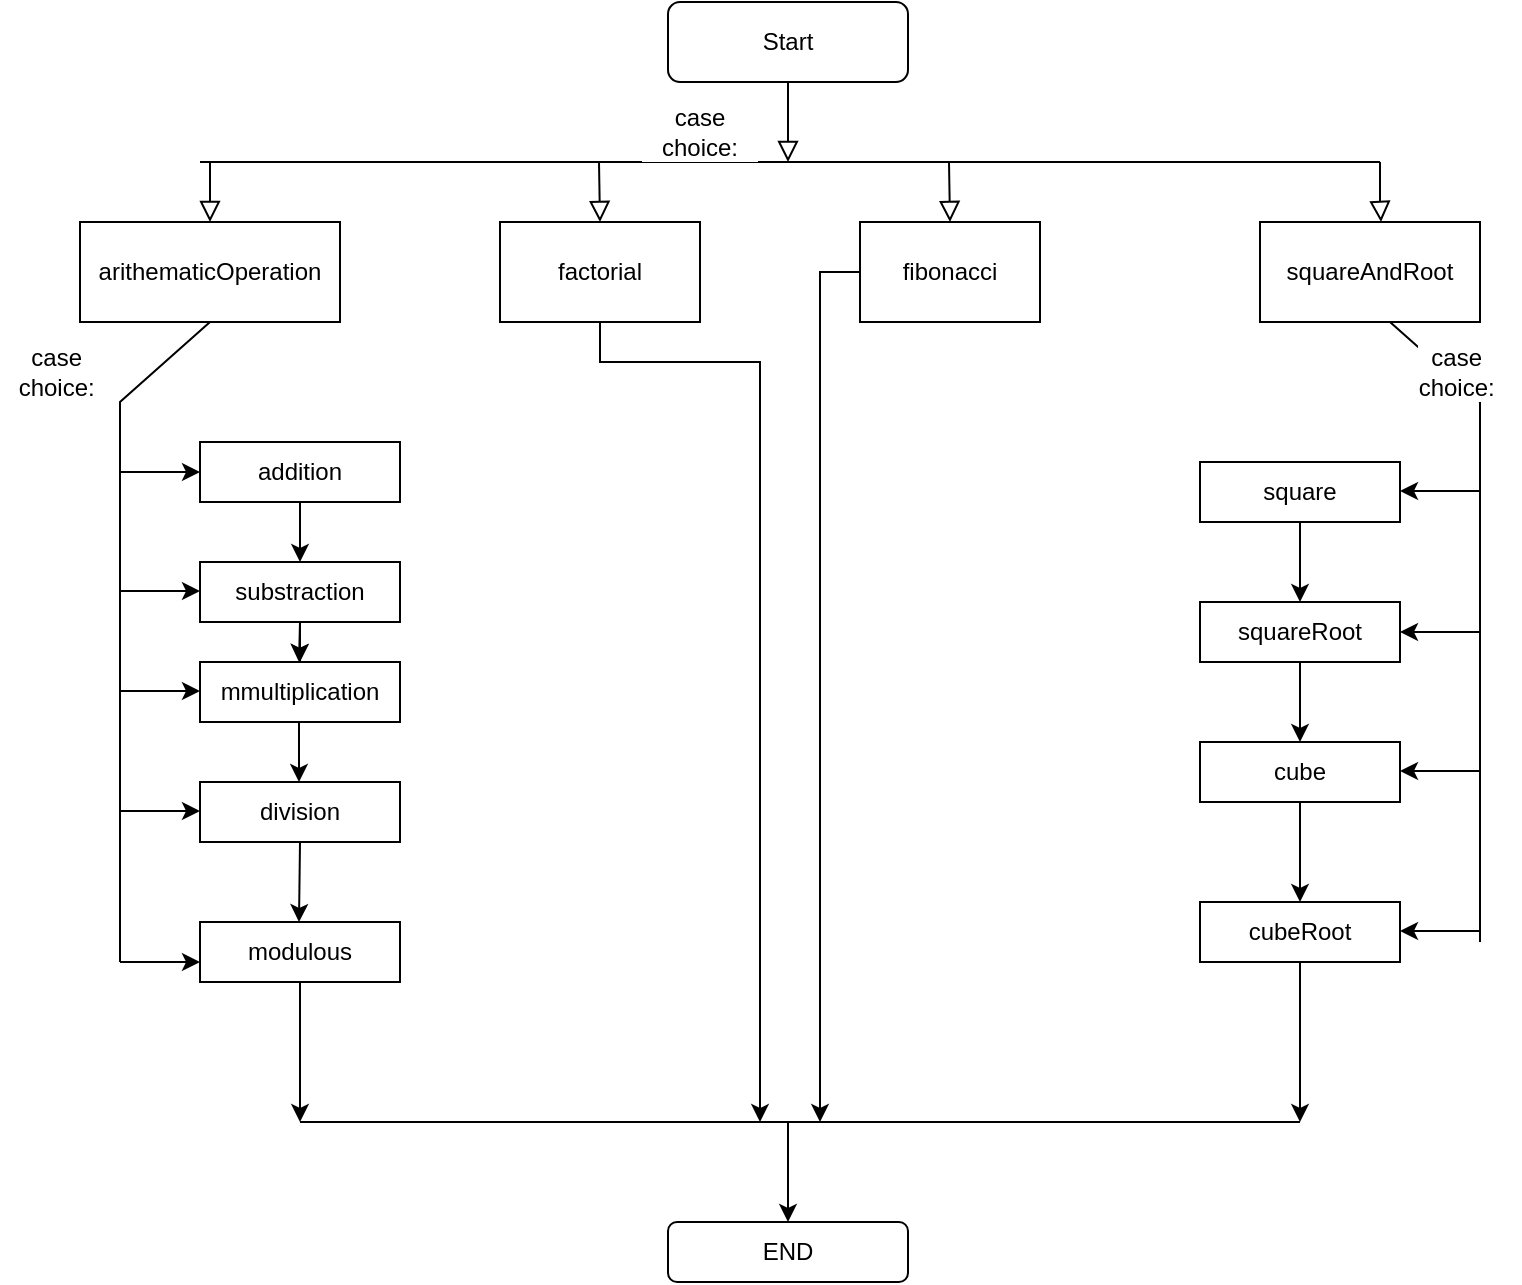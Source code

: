 <mxfile version="17.4.0" type="github">
  <diagram id="C5RBs43oDa-KdzZeNtuy" name="Page-1">
    <mxGraphModel dx="1378" dy="571" grid="1" gridSize="10" guides="1" tooltips="1" connect="1" arrows="1" fold="1" page="1" pageScale="1" pageWidth="827" pageHeight="1169" math="0" shadow="0">
      <root>
        <mxCell id="WIyWlLk6GJQsqaUBKTNV-0" />
        <mxCell id="WIyWlLk6GJQsqaUBKTNV-1" parent="WIyWlLk6GJQsqaUBKTNV-0" />
        <mxCell id="WIyWlLk6GJQsqaUBKTNV-2" value="" style="rounded=0;html=1;jettySize=auto;orthogonalLoop=1;fontSize=11;endArrow=block;endFill=0;endSize=8;strokeWidth=1;shadow=0;labelBackgroundColor=none;edgeStyle=orthogonalEdgeStyle;" parent="WIyWlLk6GJQsqaUBKTNV-1" source="WIyWlLk6GJQsqaUBKTNV-3" edge="1">
          <mxGeometry relative="1" as="geometry">
            <mxPoint x="414" y="120" as="targetPoint" />
          </mxGeometry>
        </mxCell>
        <mxCell id="WIyWlLk6GJQsqaUBKTNV-3" value="Start" style="rounded=1;whiteSpace=wrap;html=1;fontSize=12;glass=0;strokeWidth=1;shadow=0;" parent="WIyWlLk6GJQsqaUBKTNV-1" vertex="1">
          <mxGeometry x="354" y="40" width="120" height="40" as="geometry" />
        </mxCell>
        <mxCell id="P1RDxfDmJsvN-1OjrffR-0" value="squareAndRoot" style="rounded=0;whiteSpace=wrap;html=1;" vertex="1" parent="WIyWlLk6GJQsqaUBKTNV-1">
          <mxGeometry x="650" y="150" width="110" height="50" as="geometry" />
        </mxCell>
        <mxCell id="P1RDxfDmJsvN-1OjrffR-77" style="edgeStyle=orthogonalEdgeStyle;rounded=0;orthogonalLoop=1;jettySize=auto;html=1;fontSize=12;fontColor=#000000;" edge="1" parent="WIyWlLk6GJQsqaUBKTNV-1" source="P1RDxfDmJsvN-1OjrffR-1">
          <mxGeometry relative="1" as="geometry">
            <mxPoint x="430" y="600" as="targetPoint" />
          </mxGeometry>
        </mxCell>
        <mxCell id="P1RDxfDmJsvN-1OjrffR-1" value="fibonacci" style="rounded=0;whiteSpace=wrap;html=1;" vertex="1" parent="WIyWlLk6GJQsqaUBKTNV-1">
          <mxGeometry x="450" y="150" width="90" height="50" as="geometry" />
        </mxCell>
        <mxCell id="P1RDxfDmJsvN-1OjrffR-74" style="edgeStyle=orthogonalEdgeStyle;rounded=0;orthogonalLoop=1;jettySize=auto;html=1;fontSize=12;fontColor=#000000;" edge="1" parent="WIyWlLk6GJQsqaUBKTNV-1" source="P1RDxfDmJsvN-1OjrffR-2">
          <mxGeometry relative="1" as="geometry">
            <mxPoint x="400" y="600" as="targetPoint" />
            <Array as="points">
              <mxPoint x="320" y="220" />
              <mxPoint x="400" y="220" />
            </Array>
          </mxGeometry>
        </mxCell>
        <mxCell id="P1RDxfDmJsvN-1OjrffR-2" value="factorial" style="rounded=0;whiteSpace=wrap;html=1;" vertex="1" parent="WIyWlLk6GJQsqaUBKTNV-1">
          <mxGeometry x="270" y="150" width="100" height="50" as="geometry" />
        </mxCell>
        <mxCell id="P1RDxfDmJsvN-1OjrffR-3" value="arithematicOperation" style="rounded=0;whiteSpace=wrap;html=1;align=center;" vertex="1" parent="WIyWlLk6GJQsqaUBKTNV-1">
          <mxGeometry x="60" y="150" width="130" height="50" as="geometry" />
        </mxCell>
        <mxCell id="P1RDxfDmJsvN-1OjrffR-8" value="" style="endArrow=none;html=1;rounded=0;fontSize=12;fontColor=#000000;" edge="1" parent="WIyWlLk6GJQsqaUBKTNV-1">
          <mxGeometry width="50" height="50" relative="1" as="geometry">
            <mxPoint x="120" y="120" as="sourcePoint" />
            <mxPoint x="710" y="120" as="targetPoint" />
          </mxGeometry>
        </mxCell>
        <mxCell id="P1RDxfDmJsvN-1OjrffR-10" value="" style="rounded=0;html=1;jettySize=auto;orthogonalLoop=1;fontSize=11;endArrow=block;endFill=0;endSize=8;strokeWidth=1;shadow=0;labelBackgroundColor=none;edgeStyle=orthogonalEdgeStyle;entryX=0.5;entryY=0;entryDx=0;entryDy=0;" edge="1" parent="WIyWlLk6GJQsqaUBKTNV-1" target="P1RDxfDmJsvN-1OjrffR-3">
          <mxGeometry relative="1" as="geometry">
            <mxPoint x="120" y="120" as="sourcePoint" />
            <mxPoint x="125" y="140" as="targetPoint" />
            <Array as="points">
              <mxPoint x="125" y="130" />
              <mxPoint x="125" y="130" />
            </Array>
          </mxGeometry>
        </mxCell>
        <mxCell id="P1RDxfDmJsvN-1OjrffR-11" value="" style="rounded=0;html=1;jettySize=auto;orthogonalLoop=1;fontSize=11;endArrow=block;endFill=0;endSize=8;strokeWidth=1;shadow=0;labelBackgroundColor=none;edgeStyle=orthogonalEdgeStyle;entryX=0.5;entryY=0;entryDx=0;entryDy=0;" edge="1" parent="WIyWlLk6GJQsqaUBKTNV-1">
          <mxGeometry relative="1" as="geometry">
            <mxPoint x="319.5" y="120" as="sourcePoint" />
            <mxPoint x="320" y="150" as="targetPoint" />
          </mxGeometry>
        </mxCell>
        <mxCell id="P1RDxfDmJsvN-1OjrffR-12" value="" style="rounded=0;html=1;jettySize=auto;orthogonalLoop=1;fontSize=11;endArrow=block;endFill=0;endSize=8;strokeWidth=1;shadow=0;labelBackgroundColor=none;edgeStyle=orthogonalEdgeStyle;entryX=0.5;entryY=0;entryDx=0;entryDy=0;" edge="1" parent="WIyWlLk6GJQsqaUBKTNV-1">
          <mxGeometry relative="1" as="geometry">
            <mxPoint x="494.5" y="120" as="sourcePoint" />
            <mxPoint x="495" y="150" as="targetPoint" />
          </mxGeometry>
        </mxCell>
        <mxCell id="P1RDxfDmJsvN-1OjrffR-13" value="" style="rounded=0;html=1;jettySize=auto;orthogonalLoop=1;fontSize=11;endArrow=block;endFill=0;endSize=8;strokeWidth=1;shadow=0;labelBackgroundColor=none;edgeStyle=orthogonalEdgeStyle;entryX=0.5;entryY=0;entryDx=0;entryDy=0;" edge="1" parent="WIyWlLk6GJQsqaUBKTNV-1">
          <mxGeometry relative="1" as="geometry">
            <mxPoint x="710" y="120" as="sourcePoint" />
            <mxPoint x="710.5" y="150" as="targetPoint" />
            <Array as="points">
              <mxPoint x="710" y="140" />
              <mxPoint x="711" y="140" />
            </Array>
          </mxGeometry>
        </mxCell>
        <mxCell id="P1RDxfDmJsvN-1OjrffR-16" value="" style="endArrow=none;html=1;rounded=0;fontSize=12;fontColor=#000000;entryX=0.5;entryY=1;entryDx=0;entryDy=0;" edge="1" parent="WIyWlLk6GJQsqaUBKTNV-1" target="P1RDxfDmJsvN-1OjrffR-3">
          <mxGeometry width="50" height="50" relative="1" as="geometry">
            <mxPoint x="80" y="520" as="sourcePoint" />
            <mxPoint x="130" y="220" as="targetPoint" />
            <Array as="points">
              <mxPoint x="80" y="280" />
              <mxPoint x="80" y="240" />
            </Array>
          </mxGeometry>
        </mxCell>
        <mxCell id="P1RDxfDmJsvN-1OjrffR-17" value="case choice:" style="text;html=1;strokeColor=none;fillColor=none;align=center;verticalAlign=middle;whiteSpace=wrap;rounded=0;labelBackgroundColor=#FFFFFF;fontSize=12;fontColor=#000000;" vertex="1" parent="WIyWlLk6GJQsqaUBKTNV-1">
          <mxGeometry x="340" y="90" width="60" height="30" as="geometry" />
        </mxCell>
        <mxCell id="P1RDxfDmJsvN-1OjrffR-18" value="case&amp;nbsp;&lt;br&gt;choice:&amp;nbsp;" style="text;html=1;strokeColor=none;fillColor=none;align=center;verticalAlign=middle;whiteSpace=wrap;rounded=0;labelBackgroundColor=#FFFFFF;fontSize=12;fontColor=#000000;" vertex="1" parent="WIyWlLk6GJQsqaUBKTNV-1">
          <mxGeometry x="20" y="210" width="60" height="30" as="geometry" />
        </mxCell>
        <mxCell id="P1RDxfDmJsvN-1OjrffR-36" value="" style="edgeStyle=orthogonalEdgeStyle;rounded=0;orthogonalLoop=1;jettySize=auto;html=1;fontSize=12;fontColor=#000000;" edge="1" parent="WIyWlLk6GJQsqaUBKTNV-1" source="P1RDxfDmJsvN-1OjrffR-19" target="P1RDxfDmJsvN-1OjrffR-22">
          <mxGeometry relative="1" as="geometry" />
        </mxCell>
        <mxCell id="P1RDxfDmJsvN-1OjrffR-19" value="addition" style="rounded=0;whiteSpace=wrap;html=1;" vertex="1" parent="WIyWlLk6GJQsqaUBKTNV-1">
          <mxGeometry x="120" y="260" width="100" height="30" as="geometry" />
        </mxCell>
        <mxCell id="P1RDxfDmJsvN-1OjrffR-20" value="division" style="rounded=0;whiteSpace=wrap;html=1;" vertex="1" parent="WIyWlLk6GJQsqaUBKTNV-1">
          <mxGeometry x="120" y="430" width="100" height="30" as="geometry" />
        </mxCell>
        <mxCell id="P1RDxfDmJsvN-1OjrffR-21" value="mmultiplication" style="rounded=0;whiteSpace=wrap;html=1;" vertex="1" parent="WIyWlLk6GJQsqaUBKTNV-1">
          <mxGeometry x="120" y="370" width="100" height="30" as="geometry" />
        </mxCell>
        <mxCell id="P1RDxfDmJsvN-1OjrffR-43" value="" style="edgeStyle=orthogonalEdgeStyle;rounded=0;orthogonalLoop=1;jettySize=auto;html=1;fontSize=12;fontColor=#000000;" edge="1" parent="WIyWlLk6GJQsqaUBKTNV-1" source="P1RDxfDmJsvN-1OjrffR-22" target="P1RDxfDmJsvN-1OjrffR-21">
          <mxGeometry relative="1" as="geometry" />
        </mxCell>
        <mxCell id="P1RDxfDmJsvN-1OjrffR-22" value="substraction" style="rounded=0;whiteSpace=wrap;html=1;" vertex="1" parent="WIyWlLk6GJQsqaUBKTNV-1">
          <mxGeometry x="120" y="320" width="100" height="30" as="geometry" />
        </mxCell>
        <mxCell id="P1RDxfDmJsvN-1OjrffR-84" style="edgeStyle=orthogonalEdgeStyle;rounded=0;orthogonalLoop=1;jettySize=auto;html=1;fontSize=12;fontColor=#000000;" edge="1" parent="WIyWlLk6GJQsqaUBKTNV-1" source="P1RDxfDmJsvN-1OjrffR-23">
          <mxGeometry relative="1" as="geometry">
            <mxPoint x="170" y="600" as="targetPoint" />
          </mxGeometry>
        </mxCell>
        <mxCell id="P1RDxfDmJsvN-1OjrffR-23" value="modulous" style="rounded=0;whiteSpace=wrap;html=1;" vertex="1" parent="WIyWlLk6GJQsqaUBKTNV-1">
          <mxGeometry x="120" y="500" width="100" height="30" as="geometry" />
        </mxCell>
        <mxCell id="P1RDxfDmJsvN-1OjrffR-29" value="" style="endArrow=classic;html=1;rounded=0;fontSize=12;fontColor=#000000;entryX=0;entryY=0.5;entryDx=0;entryDy=0;" edge="1" parent="WIyWlLk6GJQsqaUBKTNV-1" target="P1RDxfDmJsvN-1OjrffR-19">
          <mxGeometry width="50" height="50" relative="1" as="geometry">
            <mxPoint x="80" y="275" as="sourcePoint" />
            <mxPoint x="390" y="290" as="targetPoint" />
          </mxGeometry>
        </mxCell>
        <mxCell id="P1RDxfDmJsvN-1OjrffR-30" value="" style="endArrow=classic;html=1;rounded=0;fontSize=12;fontColor=#000000;entryX=0;entryY=0.5;entryDx=0;entryDy=0;" edge="1" parent="WIyWlLk6GJQsqaUBKTNV-1">
          <mxGeometry width="50" height="50" relative="1" as="geometry">
            <mxPoint x="80" y="334.5" as="sourcePoint" />
            <mxPoint x="120" y="334.5" as="targetPoint" />
          </mxGeometry>
        </mxCell>
        <mxCell id="P1RDxfDmJsvN-1OjrffR-31" value="" style="endArrow=classic;html=1;rounded=0;fontSize=12;fontColor=#000000;entryX=0;entryY=0.5;entryDx=0;entryDy=0;" edge="1" parent="WIyWlLk6GJQsqaUBKTNV-1">
          <mxGeometry width="50" height="50" relative="1" as="geometry">
            <mxPoint x="80" y="384.5" as="sourcePoint" />
            <mxPoint x="120" y="384.5" as="targetPoint" />
          </mxGeometry>
        </mxCell>
        <mxCell id="P1RDxfDmJsvN-1OjrffR-32" value="" style="endArrow=classic;html=1;rounded=0;fontSize=12;fontColor=#000000;entryX=0;entryY=0.5;entryDx=0;entryDy=0;" edge="1" parent="WIyWlLk6GJQsqaUBKTNV-1">
          <mxGeometry width="50" height="50" relative="1" as="geometry">
            <mxPoint x="80" y="444.5" as="sourcePoint" />
            <mxPoint x="120" y="444.5" as="targetPoint" />
          </mxGeometry>
        </mxCell>
        <mxCell id="P1RDxfDmJsvN-1OjrffR-35" value="" style="endArrow=classic;html=1;rounded=0;fontSize=12;fontColor=#000000;entryX=0;entryY=0.5;entryDx=0;entryDy=0;" edge="1" parent="WIyWlLk6GJQsqaUBKTNV-1">
          <mxGeometry width="50" height="50" relative="1" as="geometry">
            <mxPoint x="80" y="520" as="sourcePoint" />
            <mxPoint x="120" y="520" as="targetPoint" />
          </mxGeometry>
        </mxCell>
        <mxCell id="P1RDxfDmJsvN-1OjrffR-40" value="" style="edgeStyle=orthogonalEdgeStyle;rounded=0;orthogonalLoop=1;jettySize=auto;html=1;fontSize=12;fontColor=#000000;" edge="1" parent="WIyWlLk6GJQsqaUBKTNV-1">
          <mxGeometry relative="1" as="geometry">
            <mxPoint x="170" y="350" as="sourcePoint" />
            <mxPoint x="169.5" y="370" as="targetPoint" />
          </mxGeometry>
        </mxCell>
        <mxCell id="P1RDxfDmJsvN-1OjrffR-41" value="" style="edgeStyle=orthogonalEdgeStyle;rounded=0;orthogonalLoop=1;jettySize=auto;html=1;fontSize=12;fontColor=#000000;exitX=0.5;exitY=1;exitDx=0;exitDy=0;" edge="1" parent="WIyWlLk6GJQsqaUBKTNV-1" source="P1RDxfDmJsvN-1OjrffR-20">
          <mxGeometry relative="1" as="geometry">
            <mxPoint x="169.5" y="470" as="sourcePoint" />
            <mxPoint x="169.5" y="500" as="targetPoint" />
          </mxGeometry>
        </mxCell>
        <mxCell id="P1RDxfDmJsvN-1OjrffR-42" value="" style="edgeStyle=orthogonalEdgeStyle;rounded=0;orthogonalLoop=1;jettySize=auto;html=1;fontSize=12;fontColor=#000000;" edge="1" parent="WIyWlLk6GJQsqaUBKTNV-1">
          <mxGeometry relative="1" as="geometry">
            <mxPoint x="169.5" y="400" as="sourcePoint" />
            <mxPoint x="169.5" y="430" as="targetPoint" />
          </mxGeometry>
        </mxCell>
        <mxCell id="P1RDxfDmJsvN-1OjrffR-62" value="" style="endArrow=none;html=1;rounded=0;fontSize=12;fontColor=#000000;entryX=0.5;entryY=1;entryDx=0;entryDy=0;" edge="1" parent="WIyWlLk6GJQsqaUBKTNV-1">
          <mxGeometry width="50" height="50" relative="1" as="geometry">
            <mxPoint x="760" y="510" as="sourcePoint" />
            <mxPoint x="715" y="200" as="targetPoint" />
            <Array as="points">
              <mxPoint x="760" y="290" />
              <mxPoint x="760" y="240" />
            </Array>
          </mxGeometry>
        </mxCell>
        <mxCell id="P1RDxfDmJsvN-1OjrffR-83" style="edgeStyle=orthogonalEdgeStyle;rounded=0;orthogonalLoop=1;jettySize=auto;html=1;fontSize=12;fontColor=#000000;" edge="1" parent="WIyWlLk6GJQsqaUBKTNV-1" source="P1RDxfDmJsvN-1OjrffR-63">
          <mxGeometry relative="1" as="geometry">
            <mxPoint x="670" y="600" as="targetPoint" />
          </mxGeometry>
        </mxCell>
        <mxCell id="P1RDxfDmJsvN-1OjrffR-63" value="cubeRoot" style="rounded=0;whiteSpace=wrap;html=1;" vertex="1" parent="WIyWlLk6GJQsqaUBKTNV-1">
          <mxGeometry x="620" y="490" width="100" height="30" as="geometry" />
        </mxCell>
        <mxCell id="P1RDxfDmJsvN-1OjrffR-80" value="" style="edgeStyle=orthogonalEdgeStyle;rounded=0;orthogonalLoop=1;jettySize=auto;html=1;fontSize=12;fontColor=#000000;" edge="1" parent="WIyWlLk6GJQsqaUBKTNV-1" source="P1RDxfDmJsvN-1OjrffR-64" target="P1RDxfDmJsvN-1OjrffR-63">
          <mxGeometry relative="1" as="geometry" />
        </mxCell>
        <mxCell id="P1RDxfDmJsvN-1OjrffR-64" value="cube" style="rounded=0;whiteSpace=wrap;html=1;" vertex="1" parent="WIyWlLk6GJQsqaUBKTNV-1">
          <mxGeometry x="620" y="410" width="100" height="30" as="geometry" />
        </mxCell>
        <mxCell id="P1RDxfDmJsvN-1OjrffR-79" value="" style="edgeStyle=orthogonalEdgeStyle;rounded=0;orthogonalLoop=1;jettySize=auto;html=1;fontSize=12;fontColor=#000000;" edge="1" parent="WIyWlLk6GJQsqaUBKTNV-1" source="P1RDxfDmJsvN-1OjrffR-65" target="P1RDxfDmJsvN-1OjrffR-64">
          <mxGeometry relative="1" as="geometry" />
        </mxCell>
        <mxCell id="P1RDxfDmJsvN-1OjrffR-65" value="squareRoot" style="rounded=0;whiteSpace=wrap;html=1;" vertex="1" parent="WIyWlLk6GJQsqaUBKTNV-1">
          <mxGeometry x="620" y="340" width="100" height="30" as="geometry" />
        </mxCell>
        <mxCell id="P1RDxfDmJsvN-1OjrffR-78" value="" style="edgeStyle=orthogonalEdgeStyle;rounded=0;orthogonalLoop=1;jettySize=auto;html=1;fontSize=12;fontColor=#000000;" edge="1" parent="WIyWlLk6GJQsqaUBKTNV-1" source="P1RDxfDmJsvN-1OjrffR-66" target="P1RDxfDmJsvN-1OjrffR-65">
          <mxGeometry relative="1" as="geometry" />
        </mxCell>
        <mxCell id="P1RDxfDmJsvN-1OjrffR-66" value="square" style="rounded=0;whiteSpace=wrap;html=1;" vertex="1" parent="WIyWlLk6GJQsqaUBKTNV-1">
          <mxGeometry x="620" y="270" width="100" height="30" as="geometry" />
        </mxCell>
        <mxCell id="P1RDxfDmJsvN-1OjrffR-68" value="" style="endArrow=classic;html=1;rounded=0;fontSize=12;fontColor=#000000;entryX=1;entryY=0.5;entryDx=0;entryDy=0;" edge="1" parent="WIyWlLk6GJQsqaUBKTNV-1" target="P1RDxfDmJsvN-1OjrffR-65">
          <mxGeometry width="50" height="50" relative="1" as="geometry">
            <mxPoint x="760" y="355" as="sourcePoint" />
            <mxPoint x="720" y="360" as="targetPoint" />
          </mxGeometry>
        </mxCell>
        <mxCell id="P1RDxfDmJsvN-1OjrffR-69" value="" style="endArrow=classic;html=1;rounded=0;fontSize=12;fontColor=#000000;entryX=1;entryY=0.5;entryDx=0;entryDy=0;" edge="1" parent="WIyWlLk6GJQsqaUBKTNV-1">
          <mxGeometry width="50" height="50" relative="1" as="geometry">
            <mxPoint x="760" y="284.5" as="sourcePoint" />
            <mxPoint x="720" y="284.5" as="targetPoint" />
          </mxGeometry>
        </mxCell>
        <mxCell id="P1RDxfDmJsvN-1OjrffR-70" value="" style="endArrow=classic;html=1;rounded=0;fontSize=12;fontColor=#000000;entryX=1;entryY=0.5;entryDx=0;entryDy=0;" edge="1" parent="WIyWlLk6GJQsqaUBKTNV-1">
          <mxGeometry width="50" height="50" relative="1" as="geometry">
            <mxPoint x="760" y="504.5" as="sourcePoint" />
            <mxPoint x="720" y="504.5" as="targetPoint" />
          </mxGeometry>
        </mxCell>
        <mxCell id="P1RDxfDmJsvN-1OjrffR-71" value="" style="endArrow=classic;html=1;rounded=0;fontSize=12;fontColor=#000000;entryX=1;entryY=0.5;entryDx=0;entryDy=0;" edge="1" parent="WIyWlLk6GJQsqaUBKTNV-1">
          <mxGeometry width="50" height="50" relative="1" as="geometry">
            <mxPoint x="760" y="424.5" as="sourcePoint" />
            <mxPoint x="720" y="424.5" as="targetPoint" />
          </mxGeometry>
        </mxCell>
        <mxCell id="P1RDxfDmJsvN-1OjrffR-72" value="case&amp;nbsp;&lt;br&gt;choice:&amp;nbsp;" style="text;html=1;strokeColor=none;fillColor=none;align=center;verticalAlign=middle;whiteSpace=wrap;rounded=0;labelBackgroundColor=#FFFFFF;fontSize=12;fontColor=#000000;" vertex="1" parent="WIyWlLk6GJQsqaUBKTNV-1">
          <mxGeometry x="720" y="210" width="60" height="30" as="geometry" />
        </mxCell>
        <mxCell id="P1RDxfDmJsvN-1OjrffR-73" value="END" style="rounded=1;whiteSpace=wrap;html=1;labelBackgroundColor=#FFFFFF;fontSize=12;fontColor=#000000;" vertex="1" parent="WIyWlLk6GJQsqaUBKTNV-1">
          <mxGeometry x="354" y="650" width="120" height="30" as="geometry" />
        </mxCell>
        <mxCell id="P1RDxfDmJsvN-1OjrffR-85" value="" style="endArrow=none;html=1;rounded=0;fontSize=12;fontColor=#000000;" edge="1" parent="WIyWlLk6GJQsqaUBKTNV-1">
          <mxGeometry width="50" height="50" relative="1" as="geometry">
            <mxPoint x="170" y="600" as="sourcePoint" />
            <mxPoint x="670" y="600" as="targetPoint" />
          </mxGeometry>
        </mxCell>
        <mxCell id="P1RDxfDmJsvN-1OjrffR-86" value="" style="edgeStyle=orthogonalEdgeStyle;rounded=0;orthogonalLoop=1;jettySize=auto;html=1;fontSize=12;fontColor=#000000;" edge="1" parent="WIyWlLk6GJQsqaUBKTNV-1">
          <mxGeometry relative="1" as="geometry">
            <mxPoint x="414" y="600" as="sourcePoint" />
            <mxPoint x="414" y="650" as="targetPoint" />
          </mxGeometry>
        </mxCell>
      </root>
    </mxGraphModel>
  </diagram>
</mxfile>
